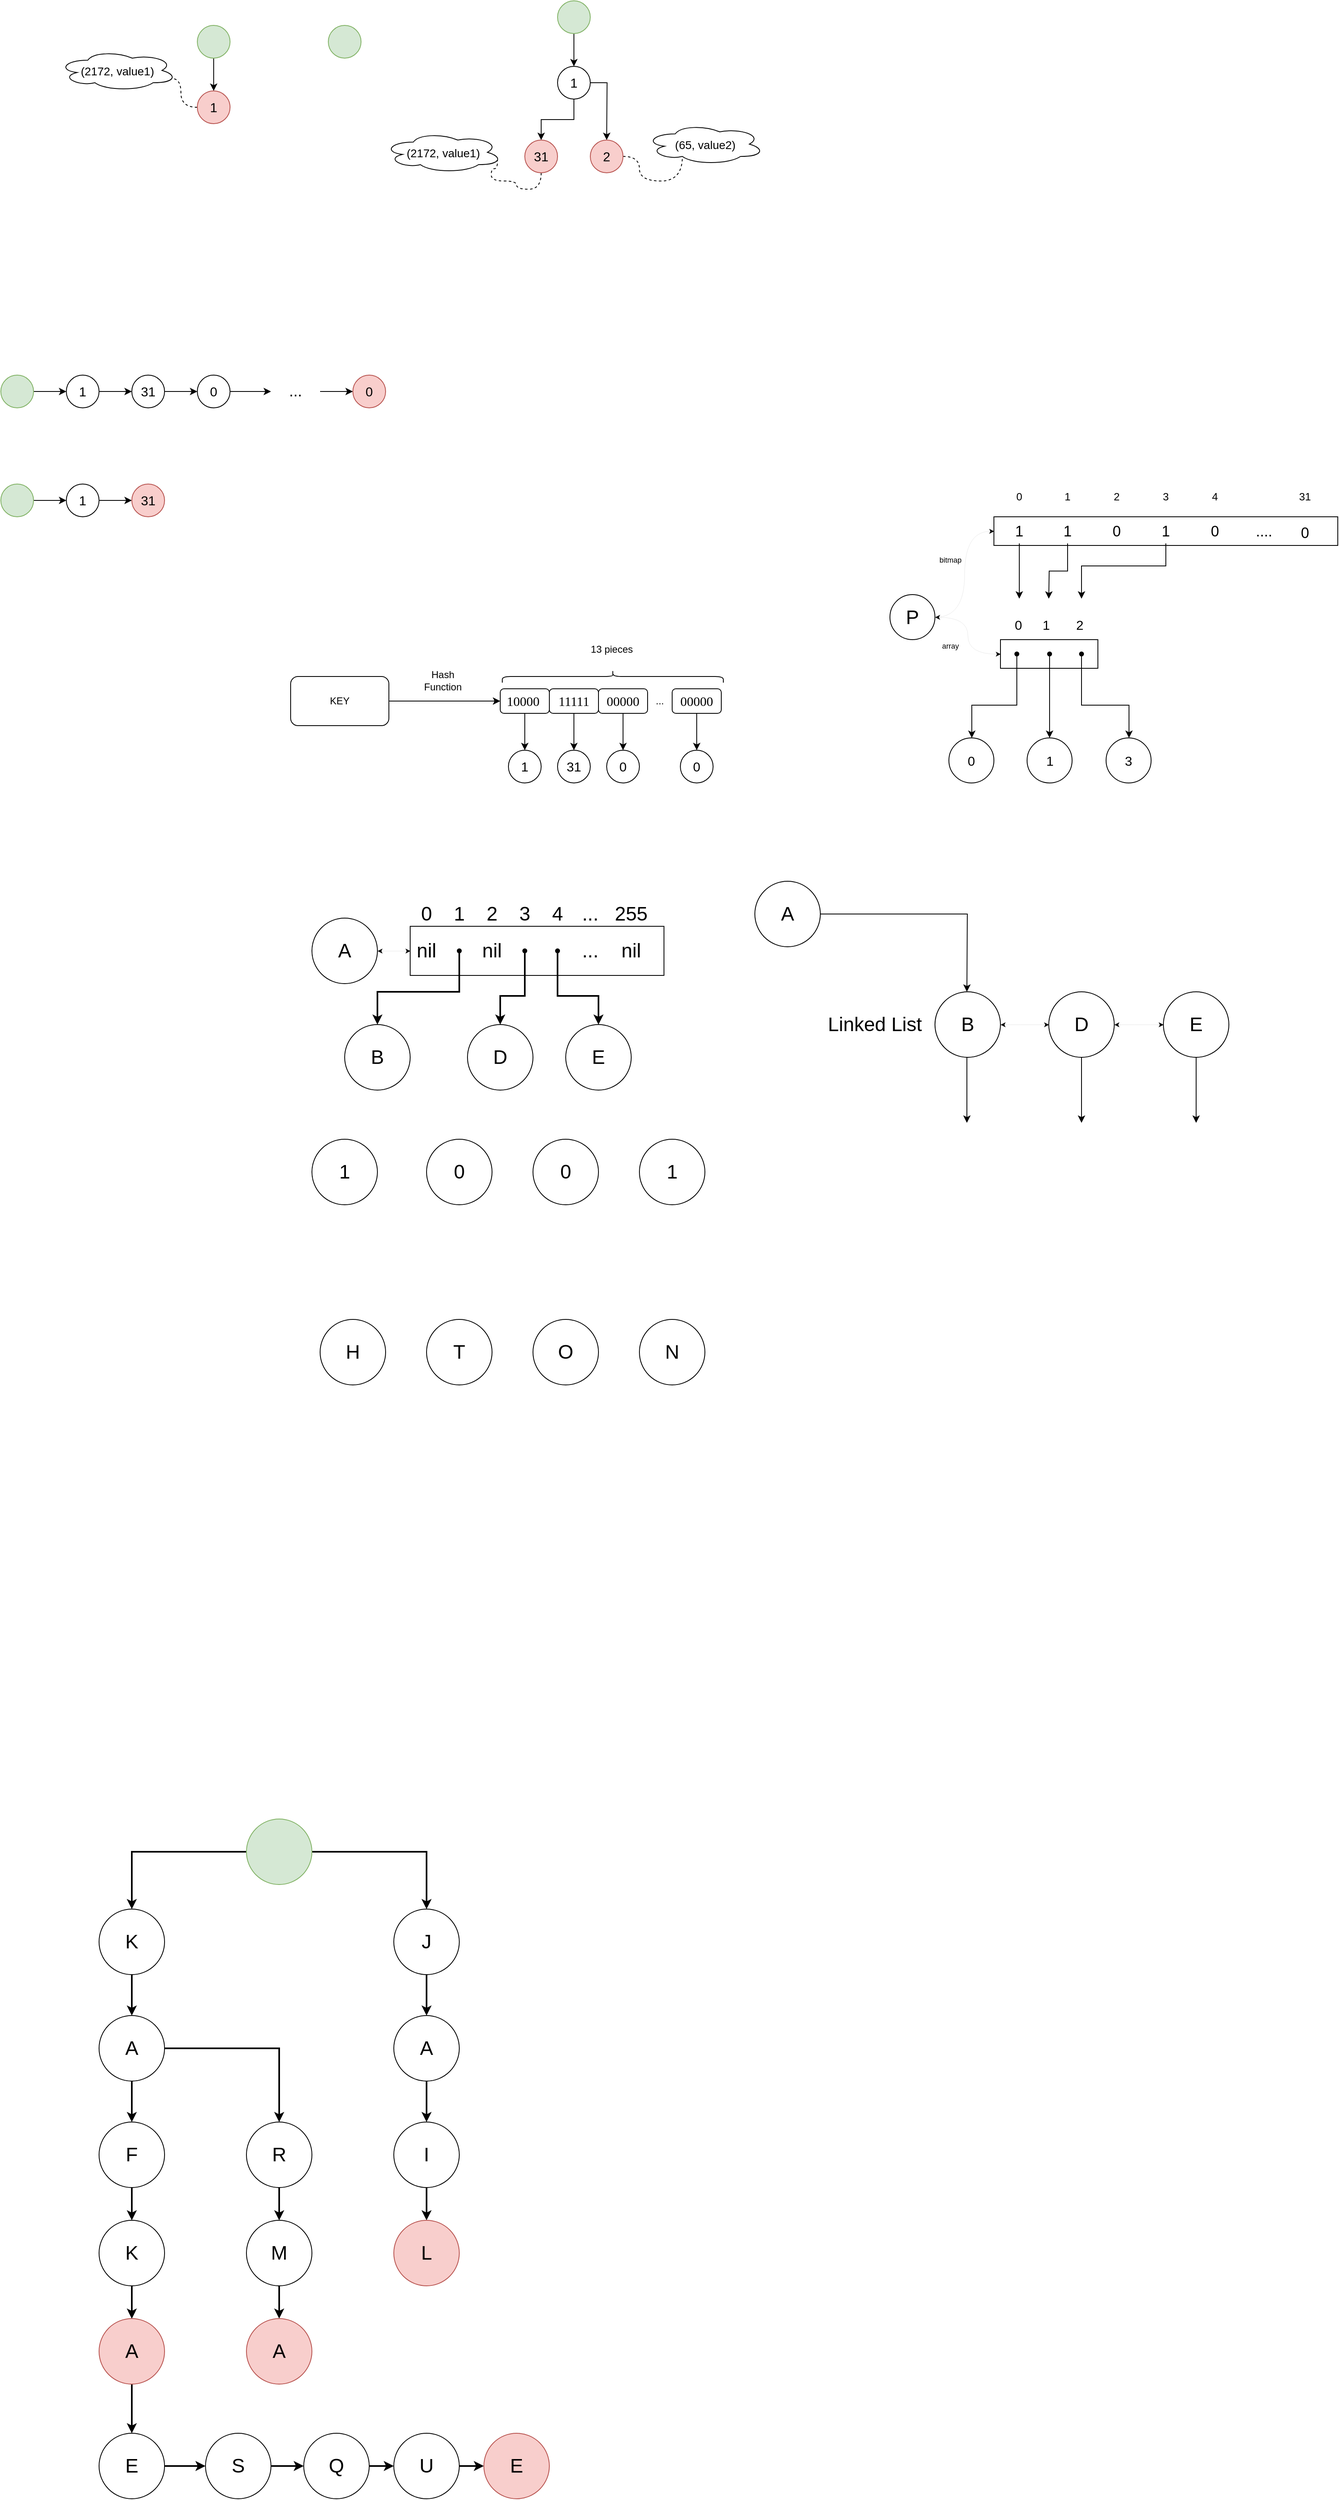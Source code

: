 <mxfile version="18.0.6" type="device"><diagram id="cJZCSRd5VHqehkP9_wUR" name="Page-1"><mxGraphModel dx="674" dy="2772" grid="1" gridSize="10" guides="1" tooltips="1" connect="1" arrows="1" fold="1" page="1" pageScale="1" pageWidth="827" pageHeight="1169" math="0" shadow="0"><root><mxCell id="0"/><mxCell id="1" parent="0"/><mxCell id="RGTlLmtX6pEWAkQa7rC6-7" style="edgeStyle=orthogonalEdgeStyle;rounded=0;orthogonalLoop=1;jettySize=auto;html=1;entryX=0.5;entryY=0;entryDx=0;entryDy=0;fontSize=24;strokeWidth=2;" parent="1" source="RGTlLmtX6pEWAkQa7rC6-1" target="RGTlLmtX6pEWAkQa7rC6-2" edge="1"><mxGeometry relative="1" as="geometry"/></mxCell><mxCell id="RGTlLmtX6pEWAkQa7rC6-1" value="&lt;font style=&quot;font-size: 24px&quot;&gt;K&lt;/font&gt;" style="ellipse;whiteSpace=wrap;html=1;aspect=fixed;" parent="1" vertex="1"><mxGeometry x="220" y="80" width="80" height="80" as="geometry"/></mxCell><mxCell id="RGTlLmtX6pEWAkQa7rC6-8" style="edgeStyle=orthogonalEdgeStyle;rounded=0;orthogonalLoop=1;jettySize=auto;html=1;entryX=0.5;entryY=0;entryDx=0;entryDy=0;fontSize=24;strokeWidth=2;" parent="1" source="RGTlLmtX6pEWAkQa7rC6-2" target="RGTlLmtX6pEWAkQa7rC6-3" edge="1"><mxGeometry relative="1" as="geometry"/></mxCell><mxCell id="RGTlLmtX6pEWAkQa7rC6-19" style="edgeStyle=orthogonalEdgeStyle;rounded=0;orthogonalLoop=1;jettySize=auto;html=1;entryX=0.5;entryY=0;entryDx=0;entryDy=0;fontSize=24;strokeWidth=2;" parent="1" source="RGTlLmtX6pEWAkQa7rC6-2" target="RGTlLmtX6pEWAkQa7rC6-13" edge="1"><mxGeometry relative="1" as="geometry"/></mxCell><mxCell id="RGTlLmtX6pEWAkQa7rC6-2" value="&lt;span style=&quot;font-size: 24px&quot;&gt;A&lt;/span&gt;" style="ellipse;whiteSpace=wrap;html=1;aspect=fixed;" parent="1" vertex="1"><mxGeometry x="220" y="210" width="80" height="80" as="geometry"/></mxCell><mxCell id="RGTlLmtX6pEWAkQa7rC6-9" style="edgeStyle=orthogonalEdgeStyle;rounded=0;orthogonalLoop=1;jettySize=auto;html=1;fontSize=24;strokeWidth=2;" parent="1" source="RGTlLmtX6pEWAkQa7rC6-3" target="RGTlLmtX6pEWAkQa7rC6-4" edge="1"><mxGeometry relative="1" as="geometry"/></mxCell><mxCell id="RGTlLmtX6pEWAkQa7rC6-3" value="&lt;font style=&quot;font-size: 24px&quot;&gt;F&lt;/font&gt;" style="ellipse;whiteSpace=wrap;html=1;aspect=fixed;" parent="1" vertex="1"><mxGeometry x="220" y="340" width="80" height="80" as="geometry"/></mxCell><mxCell id="RGTlLmtX6pEWAkQa7rC6-10" style="edgeStyle=orthogonalEdgeStyle;rounded=0;orthogonalLoop=1;jettySize=auto;html=1;fontSize=24;" parent="1" source="RGTlLmtX6pEWAkQa7rC6-4" target="RGTlLmtX6pEWAkQa7rC6-5" edge="1"><mxGeometry relative="1" as="geometry"/></mxCell><mxCell id="RGTlLmtX6pEWAkQa7rC6-11" value="" style="edgeStyle=orthogonalEdgeStyle;rounded=0;orthogonalLoop=1;jettySize=auto;html=1;fontSize=24;strokeWidth=2;" parent="1" source="RGTlLmtX6pEWAkQa7rC6-4" target="RGTlLmtX6pEWAkQa7rC6-5" edge="1"><mxGeometry relative="1" as="geometry"/></mxCell><mxCell id="RGTlLmtX6pEWAkQa7rC6-4" value="&lt;font style=&quot;font-size: 24px&quot;&gt;K&lt;/font&gt;" style="ellipse;whiteSpace=wrap;html=1;aspect=fixed;" parent="1" vertex="1"><mxGeometry x="220" y="460" width="80" height="80" as="geometry"/></mxCell><mxCell id="RGTlLmtX6pEWAkQa7rC6-31" style="edgeStyle=orthogonalEdgeStyle;rounded=0;orthogonalLoop=1;jettySize=auto;html=1;entryX=0.5;entryY=0;entryDx=0;entryDy=0;fontSize=24;strokeWidth=2;" parent="1" source="RGTlLmtX6pEWAkQa7rC6-5" target="RGTlLmtX6pEWAkQa7rC6-30" edge="1"><mxGeometry relative="1" as="geometry"/></mxCell><mxCell id="RGTlLmtX6pEWAkQa7rC6-5" value="&lt;font style=&quot;font-size: 24px&quot;&gt;A&lt;/font&gt;" style="ellipse;whiteSpace=wrap;html=1;aspect=fixed;fillColor=#f8cecc;strokeColor=#b85450;" parent="1" vertex="1"><mxGeometry x="220" y="580" width="80" height="80" as="geometry"/></mxCell><mxCell id="RGTlLmtX6pEWAkQa7rC6-18" style="edgeStyle=orthogonalEdgeStyle;rounded=0;orthogonalLoop=1;jettySize=auto;html=1;entryX=0.5;entryY=0;entryDx=0;entryDy=0;fontSize=24;strokeWidth=2;" parent="1" source="RGTlLmtX6pEWAkQa7rC6-13" target="RGTlLmtX6pEWAkQa7rC6-14" edge="1"><mxGeometry relative="1" as="geometry"/></mxCell><mxCell id="RGTlLmtX6pEWAkQa7rC6-13" value="&lt;font style=&quot;font-size: 24px&quot;&gt;R&lt;/font&gt;" style="ellipse;whiteSpace=wrap;html=1;aspect=fixed;" parent="1" vertex="1"><mxGeometry x="400" y="340" width="80" height="80" as="geometry"/></mxCell><mxCell id="RGTlLmtX6pEWAkQa7rC6-17" style="edgeStyle=orthogonalEdgeStyle;rounded=0;orthogonalLoop=1;jettySize=auto;html=1;entryX=0.5;entryY=0;entryDx=0;entryDy=0;fontSize=24;strokeWidth=2;" parent="1" source="RGTlLmtX6pEWAkQa7rC6-14" target="RGTlLmtX6pEWAkQa7rC6-15" edge="1"><mxGeometry relative="1" as="geometry"/></mxCell><mxCell id="RGTlLmtX6pEWAkQa7rC6-14" value="&lt;font style=&quot;font-size: 24px&quot;&gt;M&lt;/font&gt;" style="ellipse;whiteSpace=wrap;html=1;aspect=fixed;" parent="1" vertex="1"><mxGeometry x="400" y="460" width="80" height="80" as="geometry"/></mxCell><mxCell id="RGTlLmtX6pEWAkQa7rC6-15" value="&lt;font style=&quot;font-size: 24px&quot;&gt;A&lt;/font&gt;" style="ellipse;whiteSpace=wrap;html=1;aspect=fixed;fillColor=#f8cecc;strokeColor=#b85450;" parent="1" vertex="1"><mxGeometry x="400" y="580" width="80" height="80" as="geometry"/></mxCell><mxCell id="RGTlLmtX6pEWAkQa7rC6-21" style="edgeStyle=orthogonalEdgeStyle;rounded=0;orthogonalLoop=1;jettySize=auto;html=1;fontSize=24;strokeWidth=2;" parent="1" source="RGTlLmtX6pEWAkQa7rC6-20" target="RGTlLmtX6pEWAkQa7rC6-1" edge="1"><mxGeometry relative="1" as="geometry"/></mxCell><mxCell id="RGTlLmtX6pEWAkQa7rC6-23" style="edgeStyle=orthogonalEdgeStyle;rounded=0;orthogonalLoop=1;jettySize=auto;html=1;entryX=0.5;entryY=0;entryDx=0;entryDy=0;fontSize=24;strokeWidth=2;" parent="1" source="RGTlLmtX6pEWAkQa7rC6-20" target="RGTlLmtX6pEWAkQa7rC6-22" edge="1"><mxGeometry relative="1" as="geometry"/></mxCell><mxCell id="RGTlLmtX6pEWAkQa7rC6-20" value="" style="ellipse;whiteSpace=wrap;html=1;aspect=fixed;fillColor=#d5e8d4;strokeColor=#82b366;" parent="1" vertex="1"><mxGeometry x="400" y="-30" width="80" height="80" as="geometry"/></mxCell><mxCell id="RGTlLmtX6pEWAkQa7rC6-27" style="edgeStyle=orthogonalEdgeStyle;rounded=0;orthogonalLoop=1;jettySize=auto;html=1;entryX=0.5;entryY=0;entryDx=0;entryDy=0;fontSize=24;strokeWidth=2;" parent="1" source="RGTlLmtX6pEWAkQa7rC6-22" target="RGTlLmtX6pEWAkQa7rC6-24" edge="1"><mxGeometry relative="1" as="geometry"/></mxCell><mxCell id="RGTlLmtX6pEWAkQa7rC6-22" value="&lt;font style=&quot;font-size: 24px&quot;&gt;J&lt;/font&gt;" style="ellipse;whiteSpace=wrap;html=1;aspect=fixed;" parent="1" vertex="1"><mxGeometry x="580" y="80" width="80" height="80" as="geometry"/></mxCell><mxCell id="RGTlLmtX6pEWAkQa7rC6-28" style="edgeStyle=orthogonalEdgeStyle;rounded=0;orthogonalLoop=1;jettySize=auto;html=1;fontSize=24;strokeWidth=2;" parent="1" source="RGTlLmtX6pEWAkQa7rC6-24" target="RGTlLmtX6pEWAkQa7rC6-25" edge="1"><mxGeometry relative="1" as="geometry"/></mxCell><mxCell id="RGTlLmtX6pEWAkQa7rC6-24" value="&lt;font style=&quot;font-size: 24px&quot;&gt;A&lt;/font&gt;" style="ellipse;whiteSpace=wrap;html=1;aspect=fixed;" parent="1" vertex="1"><mxGeometry x="580" y="210" width="80" height="80" as="geometry"/></mxCell><mxCell id="RGTlLmtX6pEWAkQa7rC6-29" style="edgeStyle=orthogonalEdgeStyle;rounded=0;orthogonalLoop=1;jettySize=auto;html=1;entryX=0.5;entryY=0;entryDx=0;entryDy=0;fontSize=24;strokeWidth=2;" parent="1" source="RGTlLmtX6pEWAkQa7rC6-25" target="RGTlLmtX6pEWAkQa7rC6-26" edge="1"><mxGeometry relative="1" as="geometry"/></mxCell><mxCell id="RGTlLmtX6pEWAkQa7rC6-25" value="&lt;font style=&quot;font-size: 24px&quot;&gt;I&lt;/font&gt;" style="ellipse;whiteSpace=wrap;html=1;aspect=fixed;" parent="1" vertex="1"><mxGeometry x="580" y="340" width="80" height="80" as="geometry"/></mxCell><mxCell id="RGTlLmtX6pEWAkQa7rC6-26" value="&lt;font style=&quot;font-size: 24px&quot;&gt;L&lt;/font&gt;" style="ellipse;whiteSpace=wrap;html=1;aspect=fixed;fillColor=#f8cecc;strokeColor=#b85450;" parent="1" vertex="1"><mxGeometry x="580" y="460" width="80" height="80" as="geometry"/></mxCell><mxCell id="RGTlLmtX6pEWAkQa7rC6-36" style="edgeStyle=orthogonalEdgeStyle;rounded=0;orthogonalLoop=1;jettySize=auto;html=1;entryX=0;entryY=0.5;entryDx=0;entryDy=0;fontSize=24;strokeWidth=2;" parent="1" source="RGTlLmtX6pEWAkQa7rC6-30" target="RGTlLmtX6pEWAkQa7rC6-32" edge="1"><mxGeometry relative="1" as="geometry"/></mxCell><mxCell id="RGTlLmtX6pEWAkQa7rC6-30" value="&lt;span style=&quot;font-size: 24px&quot;&gt;E&lt;/span&gt;" style="ellipse;whiteSpace=wrap;html=1;aspect=fixed;" parent="1" vertex="1"><mxGeometry x="220" y="720" width="80" height="80" as="geometry"/></mxCell><mxCell id="RGTlLmtX6pEWAkQa7rC6-37" style="edgeStyle=orthogonalEdgeStyle;rounded=0;orthogonalLoop=1;jettySize=auto;html=1;entryX=0;entryY=0.5;entryDx=0;entryDy=0;fontSize=24;strokeWidth=2;" parent="1" source="RGTlLmtX6pEWAkQa7rC6-32" target="RGTlLmtX6pEWAkQa7rC6-33" edge="1"><mxGeometry relative="1" as="geometry"/></mxCell><mxCell id="RGTlLmtX6pEWAkQa7rC6-32" value="&lt;font style=&quot;font-size: 24px&quot;&gt;S&lt;/font&gt;" style="ellipse;whiteSpace=wrap;html=1;aspect=fixed;" parent="1" vertex="1"><mxGeometry x="350" y="720" width="80" height="80" as="geometry"/></mxCell><mxCell id="RGTlLmtX6pEWAkQa7rC6-38" style="edgeStyle=orthogonalEdgeStyle;rounded=0;orthogonalLoop=1;jettySize=auto;html=1;entryX=0;entryY=0.5;entryDx=0;entryDy=0;fontSize=24;strokeWidth=2;" parent="1" source="RGTlLmtX6pEWAkQa7rC6-33" target="RGTlLmtX6pEWAkQa7rC6-34" edge="1"><mxGeometry relative="1" as="geometry"/></mxCell><mxCell id="RGTlLmtX6pEWAkQa7rC6-33" value="&lt;span style=&quot;font-size: 24px&quot;&gt;Q&lt;/span&gt;" style="ellipse;whiteSpace=wrap;html=1;aspect=fixed;" parent="1" vertex="1"><mxGeometry x="470" y="720" width="80" height="80" as="geometry"/></mxCell><mxCell id="RGTlLmtX6pEWAkQa7rC6-39" style="edgeStyle=orthogonalEdgeStyle;rounded=0;orthogonalLoop=1;jettySize=auto;html=1;fontSize=24;strokeWidth=2;" parent="1" source="RGTlLmtX6pEWAkQa7rC6-34" target="RGTlLmtX6pEWAkQa7rC6-35" edge="1"><mxGeometry relative="1" as="geometry"/></mxCell><mxCell id="RGTlLmtX6pEWAkQa7rC6-34" value="&lt;span style=&quot;font-size: 24px&quot;&gt;U&lt;/span&gt;" style="ellipse;whiteSpace=wrap;html=1;aspect=fixed;" parent="1" vertex="1"><mxGeometry x="580" y="720" width="80" height="80" as="geometry"/></mxCell><mxCell id="RGTlLmtX6pEWAkQa7rC6-35" value="&lt;span style=&quot;font-size: 24px&quot;&gt;E&lt;/span&gt;" style="ellipse;whiteSpace=wrap;html=1;aspect=fixed;fillColor=#f8cecc;strokeColor=#b85450;" parent="1" vertex="1"><mxGeometry x="690" y="720" width="80" height="80" as="geometry"/></mxCell><mxCell id="RGTlLmtX6pEWAkQa7rC6-42" value="&lt;span style=&quot;font-size: 24px&quot;&gt;H&lt;/span&gt;" style="ellipse;whiteSpace=wrap;html=1;aspect=fixed;" parent="1" vertex="1"><mxGeometry x="490" y="-640" width="80" height="80" as="geometry"/></mxCell><mxCell id="RGTlLmtX6pEWAkQa7rC6-44" value="&lt;span style=&quot;font-size: 24px&quot;&gt;T&lt;/span&gt;" style="ellipse;whiteSpace=wrap;html=1;aspect=fixed;" parent="1" vertex="1"><mxGeometry x="620" y="-640" width="80" height="80" as="geometry"/></mxCell><mxCell id="RGTlLmtX6pEWAkQa7rC6-45" value="&lt;span style=&quot;font-size: 24px&quot;&gt;O&lt;/span&gt;" style="ellipse;whiteSpace=wrap;html=1;aspect=fixed;" parent="1" vertex="1"><mxGeometry x="750" y="-640" width="80" height="80" as="geometry"/></mxCell><mxCell id="RGTlLmtX6pEWAkQa7rC6-46" value="&lt;span style=&quot;font-size: 24px&quot;&gt;N&lt;/span&gt;" style="ellipse;whiteSpace=wrap;html=1;aspect=fixed;" parent="1" vertex="1"><mxGeometry x="880" y="-640" width="80" height="80" as="geometry"/></mxCell><mxCell id="RGTlLmtX6pEWAkQa7rC6-47" value="&lt;span style=&quot;font-size: 24px&quot;&gt;1&lt;/span&gt;" style="ellipse;whiteSpace=wrap;html=1;aspect=fixed;" parent="1" vertex="1"><mxGeometry x="480" y="-860" width="80" height="80" as="geometry"/></mxCell><mxCell id="RGTlLmtX6pEWAkQa7rC6-48" value="&lt;span style=&quot;font-size: 24px&quot;&gt;0&lt;/span&gt;" style="ellipse;whiteSpace=wrap;html=1;aspect=fixed;" parent="1" vertex="1"><mxGeometry x="620" y="-860" width="80" height="80" as="geometry"/></mxCell><mxCell id="RGTlLmtX6pEWAkQa7rC6-49" value="&lt;span style=&quot;font-size: 24px&quot;&gt;0&lt;/span&gt;" style="ellipse;whiteSpace=wrap;html=1;aspect=fixed;" parent="1" vertex="1"><mxGeometry x="750" y="-860" width="80" height="80" as="geometry"/></mxCell><mxCell id="RGTlLmtX6pEWAkQa7rC6-50" value="&lt;span style=&quot;font-size: 24px&quot;&gt;1&lt;/span&gt;" style="ellipse;whiteSpace=wrap;html=1;aspect=fixed;" parent="1" vertex="1"><mxGeometry x="880" y="-860" width="80" height="80" as="geometry"/></mxCell><mxCell id="RGTlLmtX6pEWAkQa7rC6-81" style="edgeStyle=orthogonalEdgeStyle;rounded=0;orthogonalLoop=1;jettySize=auto;html=1;entryX=0;entryY=0.5;entryDx=0;entryDy=0;fontSize=24;strokeWidth=0;curved=1;startArrow=classic;startFill=1;exitX=1;exitY=0.5;exitDx=0;exitDy=0;" parent="1" source="RGTlLmtX6pEWAkQa7rC6-51" target="RGTlLmtX6pEWAkQa7rC6-52" edge="1"><mxGeometry relative="1" as="geometry"/></mxCell><mxCell id="RGTlLmtX6pEWAkQa7rC6-51" value="&lt;span style=&quot;font-size: 24px&quot;&gt;A&lt;/span&gt;" style="ellipse;whiteSpace=wrap;html=1;aspect=fixed;" parent="1" vertex="1"><mxGeometry x="480" y="-1130" width="80" height="80" as="geometry"/></mxCell><mxCell id="RGTlLmtX6pEWAkQa7rC6-52" value="" style="rounded=0;whiteSpace=wrap;html=1;fontSize=24;" parent="1" vertex="1"><mxGeometry x="600" y="-1120" width="310" height="60" as="geometry"/></mxCell><mxCell id="RGTlLmtX6pEWAkQa7rC6-53" value="nil" style="text;html=1;strokeColor=none;fillColor=none;align=center;verticalAlign=middle;whiteSpace=wrap;rounded=0;fontSize=24;" parent="1" vertex="1"><mxGeometry x="590" y="-1105" width="60" height="30" as="geometry"/></mxCell><mxCell id="RGTlLmtX6pEWAkQa7rC6-54" value="0" style="text;html=1;strokeColor=none;fillColor=none;align=center;verticalAlign=middle;whiteSpace=wrap;rounded=0;fontSize=24;" parent="1" vertex="1"><mxGeometry x="590" y="-1150" width="60" height="30" as="geometry"/></mxCell><mxCell id="RGTlLmtX6pEWAkQa7rC6-69" style="edgeStyle=orthogonalEdgeStyle;rounded=0;orthogonalLoop=1;jettySize=auto;html=1;entryX=0.5;entryY=0;entryDx=0;entryDy=0;fontSize=24;strokeWidth=2;" parent="1" source="RGTlLmtX6pEWAkQa7rC6-57" target="RGTlLmtX6pEWAkQa7rC6-66" edge="1"><mxGeometry relative="1" as="geometry"><Array as="points"><mxPoint x="660" y="-1040"/><mxPoint x="560" y="-1040"/></Array></mxGeometry></mxCell><mxCell id="RGTlLmtX6pEWAkQa7rC6-57" value="" style="shape=waypoint;sketch=0;fillStyle=solid;size=6;pointerEvents=1;points=[];fillColor=none;resizable=0;rotatable=0;perimeter=centerPerimeter;snapToPoint=1;fontSize=24;" parent="1" vertex="1"><mxGeometry x="640" y="-1110" width="40" height="40" as="geometry"/></mxCell><mxCell id="RGTlLmtX6pEWAkQa7rC6-72" style="edgeStyle=orthogonalEdgeStyle;rounded=0;orthogonalLoop=1;jettySize=auto;html=1;entryX=0.5;entryY=0;entryDx=0;entryDy=0;fontSize=24;strokeWidth=2;" parent="1" source="RGTlLmtX6pEWAkQa7rC6-58" target="RGTlLmtX6pEWAkQa7rC6-71" edge="1"><mxGeometry relative="1" as="geometry"/></mxCell><mxCell id="RGTlLmtX6pEWAkQa7rC6-58" value="" style="shape=waypoint;sketch=0;fillStyle=solid;size=6;pointerEvents=1;points=[];fillColor=none;resizable=0;rotatable=0;perimeter=centerPerimeter;snapToPoint=1;fontSize=24;" parent="1" vertex="1"><mxGeometry x="760" y="-1110" width="40" height="40" as="geometry"/></mxCell><mxCell id="RGTlLmtX6pEWAkQa7rC6-59" value="nil" style="text;html=1;strokeColor=none;fillColor=none;align=center;verticalAlign=middle;whiteSpace=wrap;rounded=0;fontSize=24;" parent="1" vertex="1"><mxGeometry x="670" y="-1105" width="60" height="30" as="geometry"/></mxCell><mxCell id="RGTlLmtX6pEWAkQa7rC6-70" style="edgeStyle=orthogonalEdgeStyle;rounded=0;orthogonalLoop=1;jettySize=auto;html=1;entryX=0.5;entryY=0;entryDx=0;entryDy=0;fontSize=24;strokeWidth=2;" parent="1" source="RGTlLmtX6pEWAkQa7rC6-60" target="RGTlLmtX6pEWAkQa7rC6-68" edge="1"><mxGeometry relative="1" as="geometry"/></mxCell><mxCell id="RGTlLmtX6pEWAkQa7rC6-60" value="" style="shape=waypoint;sketch=0;fillStyle=solid;size=6;pointerEvents=1;points=[];fillColor=none;resizable=0;rotatable=0;perimeter=centerPerimeter;snapToPoint=1;fontSize=24;" parent="1" vertex="1"><mxGeometry x="720" y="-1110" width="40" height="40" as="geometry"/></mxCell><mxCell id="RGTlLmtX6pEWAkQa7rC6-61" value="1" style="text;html=1;strokeColor=none;fillColor=none;align=center;verticalAlign=middle;whiteSpace=wrap;rounded=0;fontSize=24;" parent="1" vertex="1"><mxGeometry x="630" y="-1150" width="60" height="30" as="geometry"/></mxCell><mxCell id="RGTlLmtX6pEWAkQa7rC6-62" value="2" style="text;html=1;strokeColor=none;fillColor=none;align=center;verticalAlign=middle;whiteSpace=wrap;rounded=0;fontSize=24;" parent="1" vertex="1"><mxGeometry x="670" y="-1150" width="60" height="30" as="geometry"/></mxCell><mxCell id="RGTlLmtX6pEWAkQa7rC6-63" value="3" style="text;html=1;strokeColor=none;fillColor=none;align=center;verticalAlign=middle;whiteSpace=wrap;rounded=0;fontSize=24;" parent="1" vertex="1"><mxGeometry x="710" y="-1150" width="60" height="30" as="geometry"/></mxCell><mxCell id="RGTlLmtX6pEWAkQa7rC6-65" value="4" style="text;html=1;strokeColor=none;fillColor=none;align=center;verticalAlign=middle;whiteSpace=wrap;rounded=0;fontSize=24;" parent="1" vertex="1"><mxGeometry x="750" y="-1150" width="60" height="30" as="geometry"/></mxCell><mxCell id="RGTlLmtX6pEWAkQa7rC6-66" value="&lt;span style=&quot;font-size: 24px&quot;&gt;B&lt;/span&gt;" style="ellipse;whiteSpace=wrap;html=1;aspect=fixed;" parent="1" vertex="1"><mxGeometry x="520" y="-1000" width="80" height="80" as="geometry"/></mxCell><mxCell id="RGTlLmtX6pEWAkQa7rC6-68" value="&lt;span style=&quot;font-size: 24px&quot;&gt;D&lt;/span&gt;" style="ellipse;whiteSpace=wrap;html=1;aspect=fixed;" parent="1" vertex="1"><mxGeometry x="670" y="-1000" width="80" height="80" as="geometry"/></mxCell><mxCell id="RGTlLmtX6pEWAkQa7rC6-71" value="&lt;span style=&quot;font-size: 24px&quot;&gt;E&lt;/span&gt;" style="ellipse;whiteSpace=wrap;html=1;aspect=fixed;" parent="1" vertex="1"><mxGeometry x="790" y="-1000" width="80" height="80" as="geometry"/></mxCell><mxCell id="RGTlLmtX6pEWAkQa7rC6-73" value="..." style="text;html=1;strokeColor=none;fillColor=none;align=center;verticalAlign=middle;whiteSpace=wrap;rounded=0;fontSize=24;" parent="1" vertex="1"><mxGeometry x="790" y="-1150" width="60" height="30" as="geometry"/></mxCell><mxCell id="RGTlLmtX6pEWAkQa7rC6-74" value="255" style="text;html=1;strokeColor=none;fillColor=none;align=center;verticalAlign=middle;whiteSpace=wrap;rounded=0;fontSize=24;" parent="1" vertex="1"><mxGeometry x="840" y="-1150" width="60" height="30" as="geometry"/></mxCell><mxCell id="RGTlLmtX6pEWAkQa7rC6-78" value="nil" style="text;html=1;strokeColor=none;fillColor=none;align=center;verticalAlign=middle;whiteSpace=wrap;rounded=0;fontSize=24;" parent="1" vertex="1"><mxGeometry x="840" y="-1105" width="60" height="30" as="geometry"/></mxCell><mxCell id="RGTlLmtX6pEWAkQa7rC6-79" value="..." style="text;html=1;strokeColor=none;fillColor=none;align=center;verticalAlign=middle;whiteSpace=wrap;rounded=0;fontSize=24;" parent="1" vertex="1"><mxGeometry x="790" y="-1105" width="60" height="30" as="geometry"/></mxCell><mxCell id="RGTlLmtX6pEWAkQa7rC6-84" style="rounded=0;orthogonalLoop=1;jettySize=auto;html=1;fontSize=24;startArrow=none;startFill=0;strokeWidth=1;edgeStyle=orthogonalEdgeStyle;" parent="1" source="RGTlLmtX6pEWAkQa7rC6-83" edge="1"><mxGeometry relative="1" as="geometry"><mxPoint x="1280" y="-1040" as="targetPoint"/></mxGeometry></mxCell><mxCell id="RGTlLmtX6pEWAkQa7rC6-83" value="&lt;span style=&quot;font-size: 24px&quot;&gt;A&lt;/span&gt;" style="ellipse;whiteSpace=wrap;html=1;aspect=fixed;" parent="1" vertex="1"><mxGeometry x="1021" y="-1175" width="80" height="80" as="geometry"/></mxCell><mxCell id="RGTlLmtX6pEWAkQa7rC6-87" style="edgeStyle=orthogonalEdgeStyle;curved=1;rounded=0;orthogonalLoop=1;jettySize=auto;html=1;entryX=0;entryY=0.5;entryDx=0;entryDy=0;fontSize=24;startArrow=classic;startFill=1;strokeWidth=0;" parent="1" source="RGTlLmtX6pEWAkQa7rC6-85" target="RGTlLmtX6pEWAkQa7rC6-86" edge="1"><mxGeometry relative="1" as="geometry"/></mxCell><mxCell id="RGTlLmtX6pEWAkQa7rC6-90" style="edgeStyle=orthogonalEdgeStyle;rounded=0;orthogonalLoop=1;jettySize=auto;html=1;fontSize=24;startArrow=none;startFill=0;strokeWidth=1;" parent="1" source="RGTlLmtX6pEWAkQa7rC6-85" edge="1"><mxGeometry relative="1" as="geometry"><mxPoint x="1280" y="-880" as="targetPoint"/><Array as="points"><mxPoint x="1280" y="-940"/><mxPoint x="1280" y="-940"/></Array></mxGeometry></mxCell><mxCell id="RGTlLmtX6pEWAkQa7rC6-85" value="&lt;span style=&quot;font-size: 24px&quot;&gt;B&lt;/span&gt;" style="ellipse;whiteSpace=wrap;html=1;aspect=fixed;" parent="1" vertex="1"><mxGeometry x="1241" y="-1040" width="80" height="80" as="geometry"/></mxCell><mxCell id="RGTlLmtX6pEWAkQa7rC6-89" style="edgeStyle=orthogonalEdgeStyle;curved=1;rounded=0;orthogonalLoop=1;jettySize=auto;html=1;entryX=0;entryY=0.5;entryDx=0;entryDy=0;fontSize=24;startArrow=classic;startFill=1;strokeWidth=0;" parent="1" source="RGTlLmtX6pEWAkQa7rC6-86" target="RGTlLmtX6pEWAkQa7rC6-88" edge="1"><mxGeometry relative="1" as="geometry"/></mxCell><mxCell id="RGTlLmtX6pEWAkQa7rC6-91" style="edgeStyle=orthogonalEdgeStyle;rounded=0;orthogonalLoop=1;jettySize=auto;html=1;fontSize=24;startArrow=none;startFill=0;strokeWidth=1;" parent="1" source="RGTlLmtX6pEWAkQa7rC6-86" edge="1"><mxGeometry relative="1" as="geometry"><mxPoint x="1420" y="-880" as="targetPoint"/></mxGeometry></mxCell><mxCell id="RGTlLmtX6pEWAkQa7rC6-86" value="&lt;span style=&quot;font-size: 24px&quot;&gt;D&lt;/span&gt;" style="ellipse;whiteSpace=wrap;html=1;aspect=fixed;" parent="1" vertex="1"><mxGeometry x="1380" y="-1040" width="80" height="80" as="geometry"/></mxCell><mxCell id="RGTlLmtX6pEWAkQa7rC6-92" style="edgeStyle=orthogonalEdgeStyle;rounded=0;orthogonalLoop=1;jettySize=auto;html=1;fontSize=24;startArrow=none;startFill=0;strokeWidth=1;" parent="1" source="RGTlLmtX6pEWAkQa7rC6-88" edge="1"><mxGeometry relative="1" as="geometry"><mxPoint x="1560" y="-880" as="targetPoint"/></mxGeometry></mxCell><mxCell id="RGTlLmtX6pEWAkQa7rC6-88" value="&lt;span style=&quot;font-size: 24px&quot;&gt;E&lt;/span&gt;" style="ellipse;whiteSpace=wrap;html=1;aspect=fixed;" parent="1" vertex="1"><mxGeometry x="1520" y="-1040" width="80" height="80" as="geometry"/></mxCell><mxCell id="RGTlLmtX6pEWAkQa7rC6-93" value="Linked List&amp;nbsp;" style="text;html=1;strokeColor=none;fillColor=none;align=center;verticalAlign=middle;whiteSpace=wrap;rounded=0;fontSize=24;" parent="1" vertex="1"><mxGeometry x="1101" y="-1015" width="140" height="30" as="geometry"/></mxCell><mxCell id="bEw-ENr__FwNqaKQicXz-5" style="edgeStyle=orthogonalEdgeStyle;rounded=0;orthogonalLoop=1;jettySize=auto;html=1;" parent="1" source="bEw-ENr__FwNqaKQicXz-3" edge="1"><mxGeometry relative="1" as="geometry"><mxPoint x="710" y="-1395" as="targetPoint"/></mxGeometry></mxCell><mxCell id="bEw-ENr__FwNqaKQicXz-3" value="KEY" style="rounded=1;whiteSpace=wrap;html=1;" parent="1" vertex="1"><mxGeometry x="454" y="-1425" width="120" height="60" as="geometry"/></mxCell><mxCell id="bEw-ENr__FwNqaKQicXz-8" value="Hash Function" style="text;html=1;strokeColor=none;fillColor=none;align=center;verticalAlign=middle;whiteSpace=wrap;rounded=0;" parent="1" vertex="1"><mxGeometry x="610" y="-1435" width="60" height="30" as="geometry"/></mxCell><mxCell id="bEw-ENr__FwNqaKQicXz-9" value="&lt;span style=&quot;font-size: 12pt; line-height: 150%; font-family: &amp;quot;Times New Roman&amp;quot;, serif;&quot;&gt;10000&amp;nbsp;&lt;/span&gt;" style="rounded=1;whiteSpace=wrap;html=1;" parent="1" vertex="1"><mxGeometry x="710" y="-1410" width="60" height="30" as="geometry"/></mxCell><mxCell id="bEw-ENr__FwNqaKQicXz-11" value="" style="endArrow=classic;html=1;rounded=0;exitX=0.5;exitY=1;exitDx=0;exitDy=0;" parent="1" source="bEw-ENr__FwNqaKQicXz-9" edge="1"><mxGeometry width="50" height="50" relative="1" as="geometry"><mxPoint x="750" y="-1318" as="sourcePoint"/><mxPoint x="740" y="-1335" as="targetPoint"/></mxGeometry></mxCell><mxCell id="bEw-ENr__FwNqaKQicXz-23" style="edgeStyle=orthogonalEdgeStyle;rounded=0;orthogonalLoop=1;jettySize=auto;html=1;entryX=0.5;entryY=0;entryDx=0;entryDy=0;fontSize=16;strokeWidth=1;" parent="1" source="bEw-ENr__FwNqaKQicXz-12" target="bEw-ENr__FwNqaKQicXz-21" edge="1"><mxGeometry relative="1" as="geometry"/></mxCell><mxCell id="bEw-ENr__FwNqaKQicXz-12" value="&lt;span style=&quot;font-size: 12pt; line-height: 150%; font-family: &amp;quot;Times New Roman&amp;quot;, serif;&quot;&gt;11111&lt;/span&gt;" style="rounded=1;whiteSpace=wrap;html=1;" parent="1" vertex="1"><mxGeometry x="770" y="-1410" width="60" height="30" as="geometry"/></mxCell><mxCell id="bEw-ENr__FwNqaKQicXz-24" style="edgeStyle=orthogonalEdgeStyle;rounded=0;orthogonalLoop=1;jettySize=auto;html=1;entryX=0.5;entryY=0;entryDx=0;entryDy=0;fontSize=16;strokeWidth=1;" parent="1" source="bEw-ENr__FwNqaKQicXz-13" target="bEw-ENr__FwNqaKQicXz-22" edge="1"><mxGeometry relative="1" as="geometry"/></mxCell><mxCell id="bEw-ENr__FwNqaKQicXz-13" value="&lt;span style=&quot;font-size: 12pt; line-height: 150%; font-family: &amp;quot;Times New Roman&amp;quot;, serif;&quot;&gt;00000&lt;/span&gt;" style="rounded=1;whiteSpace=wrap;html=1;" parent="1" vertex="1"><mxGeometry x="830" y="-1410" width="60" height="30" as="geometry"/></mxCell><mxCell id="bEw-ENr__FwNqaKQicXz-26" style="edgeStyle=orthogonalEdgeStyle;rounded=0;orthogonalLoop=1;jettySize=auto;html=1;entryX=0.5;entryY=0;entryDx=0;entryDy=0;fontSize=16;strokeWidth=1;" parent="1" source="bEw-ENr__FwNqaKQicXz-14" target="bEw-ENr__FwNqaKQicXz-25" edge="1"><mxGeometry relative="1" as="geometry"/></mxCell><mxCell id="bEw-ENr__FwNqaKQicXz-14" value="&lt;span style=&quot;font-size: 12pt; line-height: 150%; font-family: &amp;quot;Times New Roman&amp;quot;, serif;&quot;&gt;00000&lt;/span&gt;" style="rounded=1;whiteSpace=wrap;html=1;" parent="1" vertex="1"><mxGeometry x="920" y="-1410" width="60" height="30" as="geometry"/></mxCell><mxCell id="bEw-ENr__FwNqaKQicXz-17" value="..." style="text;html=1;strokeColor=none;fillColor=none;align=center;verticalAlign=middle;whiteSpace=wrap;rounded=0;" parent="1" vertex="1"><mxGeometry x="875" y="-1410" width="60" height="30" as="geometry"/></mxCell><mxCell id="bEw-ENr__FwNqaKQicXz-19" value="&lt;font style=&quot;font-size: 16px;&quot;&gt;1&lt;/font&gt;" style="ellipse;whiteSpace=wrap;html=1;aspect=fixed;" parent="1" vertex="1"><mxGeometry x="720" y="-1335" width="40" height="40" as="geometry"/></mxCell><mxCell id="bEw-ENr__FwNqaKQicXz-21" value="&lt;font style=&quot;font-size: 16px;&quot;&gt;31&lt;/font&gt;" style="ellipse;whiteSpace=wrap;html=1;aspect=fixed;" parent="1" vertex="1"><mxGeometry x="780" y="-1335" width="40" height="40" as="geometry"/></mxCell><mxCell id="bEw-ENr__FwNqaKQicXz-22" value="&lt;font style=&quot;font-size: 16px;&quot;&gt;0&lt;/font&gt;" style="ellipse;whiteSpace=wrap;html=1;aspect=fixed;" parent="1" vertex="1"><mxGeometry x="840" y="-1335" width="40" height="40" as="geometry"/></mxCell><mxCell id="bEw-ENr__FwNqaKQicXz-25" value="&lt;font style=&quot;font-size: 16px;&quot;&gt;0&lt;/font&gt;" style="ellipse;whiteSpace=wrap;html=1;aspect=fixed;" parent="1" vertex="1"><mxGeometry x="930" y="-1335" width="40" height="40" as="geometry"/></mxCell><mxCell id="bEw-ENr__FwNqaKQicXz-27" value="" style="shape=curlyBracket;whiteSpace=wrap;html=1;rounded=1;fontSize=16;rotation=90;" parent="1" vertex="1"><mxGeometry x="840" y="-1560" width="15" height="270" as="geometry"/></mxCell><mxCell id="bEw-ENr__FwNqaKQicXz-31" value="&lt;font style=&quot;font-size: 12px;&quot;&gt;13 pieces&amp;nbsp;&lt;/font&gt;" style="text;html=1;strokeColor=none;fillColor=none;align=center;verticalAlign=middle;whiteSpace=wrap;rounded=0;fontSize=16;" parent="1" vertex="1"><mxGeometry x="807.5" y="-1475" width="80" height="30" as="geometry"/></mxCell><mxCell id="bEw-ENr__FwNqaKQicXz-37" style="edgeStyle=orthogonalEdgeStyle;rounded=0;orthogonalLoop=1;jettySize=auto;html=1;entryX=0;entryY=0.5;entryDx=0;entryDy=0;fontSize=12;strokeWidth=1;" parent="1" source="bEw-ENr__FwNqaKQicXz-33" target="bEw-ENr__FwNqaKQicXz-34" edge="1"><mxGeometry relative="1" as="geometry"/></mxCell><mxCell id="bEw-ENr__FwNqaKQicXz-33" value="&lt;font style=&quot;font-size: 16px;&quot;&gt;1&lt;/font&gt;" style="ellipse;whiteSpace=wrap;html=1;aspect=fixed;" parent="1" vertex="1"><mxGeometry x="180" y="-1793" width="40" height="40" as="geometry"/></mxCell><mxCell id="bEw-ENr__FwNqaKQicXz-38" style="edgeStyle=orthogonalEdgeStyle;rounded=0;orthogonalLoop=1;jettySize=auto;html=1;entryX=0;entryY=0.5;entryDx=0;entryDy=0;fontSize=12;strokeWidth=1;" parent="1" source="bEw-ENr__FwNqaKQicXz-34" target="bEw-ENr__FwNqaKQicXz-35" edge="1"><mxGeometry relative="1" as="geometry"/></mxCell><mxCell id="bEw-ENr__FwNqaKQicXz-34" value="&lt;font style=&quot;font-size: 16px;&quot;&gt;31&lt;/font&gt;" style="ellipse;whiteSpace=wrap;html=1;aspect=fixed;" parent="1" vertex="1"><mxGeometry x="260" y="-1793" width="40" height="40" as="geometry"/></mxCell><mxCell id="bEw-ENr__FwNqaKQicXz-47" style="edgeStyle=orthogonalEdgeStyle;rounded=0;orthogonalLoop=1;jettySize=auto;html=1;entryX=0;entryY=0.5;entryDx=0;entryDy=0;fontSize=12;strokeWidth=1;" parent="1" source="bEw-ENr__FwNqaKQicXz-35" target="bEw-ENr__FwNqaKQicXz-43" edge="1"><mxGeometry relative="1" as="geometry"/></mxCell><mxCell id="bEw-ENr__FwNqaKQicXz-35" value="&lt;font style=&quot;font-size: 16px;&quot;&gt;0&lt;/font&gt;" style="ellipse;whiteSpace=wrap;html=1;aspect=fixed;" parent="1" vertex="1"><mxGeometry x="340" y="-1793" width="40" height="40" as="geometry"/></mxCell><mxCell id="bEw-ENr__FwNqaKQicXz-36" value="&lt;font style=&quot;font-size: 16px;&quot;&gt;0&lt;/font&gt;" style="ellipse;whiteSpace=wrap;html=1;aspect=fixed;fillColor=#f8cecc;strokeColor=#b85450;" parent="1" vertex="1"><mxGeometry x="530" y="-1793" width="40" height="40" as="geometry"/></mxCell><mxCell id="bEw-ENr__FwNqaKQicXz-41" style="edgeStyle=orthogonalEdgeStyle;rounded=0;orthogonalLoop=1;jettySize=auto;html=1;entryX=0;entryY=0.5;entryDx=0;entryDy=0;fontSize=12;strokeWidth=1;" parent="1" source="bEw-ENr__FwNqaKQicXz-40" target="bEw-ENr__FwNqaKQicXz-33" edge="1"><mxGeometry relative="1" as="geometry"/></mxCell><mxCell id="bEw-ENr__FwNqaKQicXz-40" value="" style="ellipse;whiteSpace=wrap;html=1;aspect=fixed;fillColor=#d5e8d4;strokeColor=#82b366;" parent="1" vertex="1"><mxGeometry x="100" y="-1793" width="40" height="40" as="geometry"/></mxCell><mxCell id="bEw-ENr__FwNqaKQicXz-46" style="edgeStyle=orthogonalEdgeStyle;rounded=0;orthogonalLoop=1;jettySize=auto;html=1;entryX=0;entryY=0.5;entryDx=0;entryDy=0;fontSize=12;strokeWidth=1;" parent="1" source="bEw-ENr__FwNqaKQicXz-43" target="bEw-ENr__FwNqaKQicXz-36" edge="1"><mxGeometry relative="1" as="geometry"/></mxCell><mxCell id="bEw-ENr__FwNqaKQicXz-43" value="&lt;font style=&quot;font-size: 19px;&quot;&gt;...&lt;/font&gt;" style="text;html=1;strokeColor=none;fillColor=none;align=center;verticalAlign=middle;whiteSpace=wrap;rounded=0;fontSize=12;" parent="1" vertex="1"><mxGeometry x="430" y="-1788" width="60" height="30" as="geometry"/></mxCell><mxCell id="bEw-ENr__FwNqaKQicXz-72" style="edgeStyle=orthogonalEdgeStyle;rounded=0;orthogonalLoop=1;jettySize=auto;html=1;entryX=0;entryY=0.5;entryDx=0;entryDy=0;fontSize=12;strokeWidth=1;" parent="1" source="bEw-ENr__FwNqaKQicXz-73" target="bEw-ENr__FwNqaKQicXz-75" edge="1"><mxGeometry relative="1" as="geometry"/></mxCell><mxCell id="bEw-ENr__FwNqaKQicXz-73" value="&lt;font style=&quot;font-size: 16px;&quot;&gt;1&lt;/font&gt;" style="ellipse;whiteSpace=wrap;html=1;aspect=fixed;" parent="1" vertex="1"><mxGeometry x="180" y="-1660" width="40" height="40" as="geometry"/></mxCell><mxCell id="bEw-ENr__FwNqaKQicXz-75" value="&lt;font style=&quot;font-size: 16px;&quot;&gt;31&lt;/font&gt;" style="ellipse;whiteSpace=wrap;html=1;aspect=fixed;fillColor=#f8cecc;strokeColor=#b85450;" parent="1" vertex="1"><mxGeometry x="260" y="-1660" width="40" height="40" as="geometry"/></mxCell><mxCell id="bEw-ENr__FwNqaKQicXz-79" style="edgeStyle=orthogonalEdgeStyle;rounded=0;orthogonalLoop=1;jettySize=auto;html=1;entryX=0;entryY=0.5;entryDx=0;entryDy=0;fontSize=12;strokeWidth=1;" parent="1" source="bEw-ENr__FwNqaKQicXz-80" target="bEw-ENr__FwNqaKQicXz-73" edge="1"><mxGeometry relative="1" as="geometry"/></mxCell><mxCell id="bEw-ENr__FwNqaKQicXz-80" value="" style="ellipse;whiteSpace=wrap;html=1;aspect=fixed;fillColor=#d5e8d4;strokeColor=#82b366;" parent="1" vertex="1"><mxGeometry x="100" y="-1660" width="40" height="40" as="geometry"/></mxCell><mxCell id="bEw-ENr__FwNqaKQicXz-87" style="edgeStyle=orthogonalEdgeStyle;rounded=0;orthogonalLoop=1;jettySize=auto;html=1;entryX=0.5;entryY=0;entryDx=0;entryDy=0;fontSize=19;strokeWidth=1;" parent="1" source="bEw-ENr__FwNqaKQicXz-85" target="bEw-ENr__FwNqaKQicXz-86" edge="1"><mxGeometry relative="1" as="geometry"/></mxCell><mxCell id="bEw-ENr__FwNqaKQicXz-85" value="" style="ellipse;whiteSpace=wrap;html=1;aspect=fixed;fillColor=#d5e8d4;strokeColor=#82b366;" parent="1" vertex="1"><mxGeometry x="340" y="-2220" width="40" height="40" as="geometry"/></mxCell><mxCell id="bEw-ENr__FwNqaKQicXz-90" style="edgeStyle=orthogonalEdgeStyle;rounded=0;orthogonalLoop=1;jettySize=auto;html=1;entryX=0.96;entryY=0.7;entryDx=0;entryDy=0;entryPerimeter=0;fontSize=14;strokeWidth=1;curved=1;endArrow=none;endFill=0;dashed=1;" parent="1" source="bEw-ENr__FwNqaKQicXz-86" target="bEw-ENr__FwNqaKQicXz-88" edge="1"><mxGeometry relative="1" as="geometry"/></mxCell><mxCell id="bEw-ENr__FwNqaKQicXz-86" value="&lt;font style=&quot;font-size: 16px;&quot;&gt;1&lt;/font&gt;" style="ellipse;whiteSpace=wrap;html=1;aspect=fixed;fillColor=#f8cecc;strokeColor=#b85450;" parent="1" vertex="1"><mxGeometry x="340" y="-2140" width="40" height="40" as="geometry"/></mxCell><mxCell id="bEw-ENr__FwNqaKQicXz-88" value="&lt;font style=&quot;font-size: 14px;&quot;&gt;(2172, value1)&lt;br&gt;&lt;/font&gt;" style="ellipse;shape=cloud;whiteSpace=wrap;html=1;fontSize=19;" parent="1" vertex="1"><mxGeometry x="170" y="-2190" width="145" height="50" as="geometry"/></mxCell><mxCell id="bEw-ENr__FwNqaKQicXz-91" value="" style="ellipse;whiteSpace=wrap;html=1;aspect=fixed;fillColor=#d5e8d4;strokeColor=#82b366;" parent="1" vertex="1"><mxGeometry x="500" y="-2220" width="40" height="40" as="geometry"/></mxCell><mxCell id="bEw-ENr__FwNqaKQicXz-92" style="edgeStyle=orthogonalEdgeStyle;rounded=0;orthogonalLoop=1;jettySize=auto;html=1;entryX=0.5;entryY=0;entryDx=0;entryDy=0;fontSize=19;strokeWidth=1;" parent="1" source="bEw-ENr__FwNqaKQicXz-93" target="bEw-ENr__FwNqaKQicXz-95" edge="1"><mxGeometry relative="1" as="geometry"/></mxCell><mxCell id="bEw-ENr__FwNqaKQicXz-93" value="" style="ellipse;whiteSpace=wrap;html=1;aspect=fixed;fillColor=#d5e8d4;strokeColor=#82b366;" parent="1" vertex="1"><mxGeometry x="780" y="-2250" width="40" height="40" as="geometry"/></mxCell><mxCell id="bEw-ENr__FwNqaKQicXz-94" style="edgeStyle=orthogonalEdgeStyle;rounded=0;orthogonalLoop=1;jettySize=auto;html=1;entryX=0.96;entryY=0.7;entryDx=0;entryDy=0;entryPerimeter=0;fontSize=14;strokeWidth=1;curved=1;endArrow=none;endFill=0;dashed=1;exitX=0.5;exitY=1;exitDx=0;exitDy=0;" parent="1" source="bEw-ENr__FwNqaKQicXz-101" target="bEw-ENr__FwNqaKQicXz-96" edge="1"><mxGeometry relative="1" as="geometry"><Array as="points"><mxPoint x="760" y="-2020"/><mxPoint x="730" y="-2020"/><mxPoint x="730" y="-2030"/><mxPoint x="699" y="-2030"/><mxPoint x="699" y="-2045"/></Array></mxGeometry></mxCell><mxCell id="bEw-ENr__FwNqaKQicXz-103" style="edgeStyle=orthogonalEdgeStyle;rounded=0;orthogonalLoop=1;jettySize=auto;html=1;entryX=0.5;entryY=0;entryDx=0;entryDy=0;fontSize=14;startArrow=none;startFill=0;endArrow=classic;endFill=1;strokeWidth=1;" parent="1" source="bEw-ENr__FwNqaKQicXz-95" target="bEw-ENr__FwNqaKQicXz-101" edge="1"><mxGeometry relative="1" as="geometry"/></mxCell><mxCell id="bEw-ENr__FwNqaKQicXz-104" style="edgeStyle=orthogonalEdgeStyle;rounded=0;orthogonalLoop=1;jettySize=auto;html=1;fontSize=14;startArrow=none;startFill=0;endArrow=classic;endFill=1;strokeWidth=1;" parent="1" source="bEw-ENr__FwNqaKQicXz-95" edge="1"><mxGeometry relative="1" as="geometry"><mxPoint x="840" y="-2080" as="targetPoint"/></mxGeometry></mxCell><mxCell id="bEw-ENr__FwNqaKQicXz-95" value="&lt;font style=&quot;font-size: 16px;&quot;&gt;1&lt;/font&gt;" style="ellipse;whiteSpace=wrap;html=1;aspect=fixed;" parent="1" vertex="1"><mxGeometry x="780" y="-2170" width="40" height="40" as="geometry"/></mxCell><mxCell id="bEw-ENr__FwNqaKQicXz-96" value="&lt;font style=&quot;font-size: 14px;&quot;&gt;(2172, value1)&lt;br&gt;&lt;/font&gt;" style="ellipse;shape=cloud;whiteSpace=wrap;html=1;fontSize=19;" parent="1" vertex="1"><mxGeometry x="567.5" y="-2090" width="145" height="50" as="geometry"/></mxCell><mxCell id="bEw-ENr__FwNqaKQicXz-101" value="&lt;font style=&quot;font-size: 16px;&quot;&gt;31&lt;/font&gt;" style="ellipse;whiteSpace=wrap;html=1;aspect=fixed;fillColor=#f8cecc;strokeColor=#b85450;" parent="1" vertex="1"><mxGeometry x="740" y="-2080" width="40" height="40" as="geometry"/></mxCell><mxCell id="bEw-ENr__FwNqaKQicXz-109" style="edgeStyle=orthogonalEdgeStyle;rounded=0;orthogonalLoop=1;jettySize=auto;html=1;entryX=0.31;entryY=0.8;entryDx=0;entryDy=0;entryPerimeter=0;fontSize=14;startArrow=none;startFill=0;endArrow=none;endFill=0;strokeWidth=1;elbow=vertical;curved=1;dashed=1;" parent="1" source="bEw-ENr__FwNqaKQicXz-105" target="bEw-ENr__FwNqaKQicXz-106" edge="1"><mxGeometry relative="1" as="geometry"><Array as="points"><mxPoint x="880" y="-2060"/><mxPoint x="880" y="-2030"/></Array></mxGeometry></mxCell><mxCell id="bEw-ENr__FwNqaKQicXz-105" value="&lt;font style=&quot;font-size: 16px;&quot;&gt;2&lt;/font&gt;" style="ellipse;whiteSpace=wrap;html=1;aspect=fixed;fillColor=#f8cecc;strokeColor=#b85450;" parent="1" vertex="1"><mxGeometry x="820" y="-2080" width="40" height="40" as="geometry"/></mxCell><mxCell id="bEw-ENr__FwNqaKQicXz-106" value="&lt;font style=&quot;font-size: 14px;&quot;&gt;(65, value2)&lt;br&gt;&lt;/font&gt;" style="ellipse;shape=cloud;whiteSpace=wrap;html=1;fontSize=19;" parent="1" vertex="1"><mxGeometry x="887.5" y="-2100" width="145" height="50" as="geometry"/></mxCell><mxCell id="EWTUPF5oejK5ntB1sidO-25" style="edgeStyle=orthogonalEdgeStyle;rounded=0;orthogonalLoop=1;jettySize=auto;html=1;entryX=0;entryY=0.5;entryDx=0;entryDy=0;fontSize=24;strokeWidth=0;curved=1;startArrow=classic;startFill=1;exitX=1;exitY=0.5;exitDx=0;exitDy=0;" parent="1" source="EWTUPF5oejK5ntB1sidO-26" target="EWTUPF5oejK5ntB1sidO-27" edge="1"><mxGeometry relative="1" as="geometry"/></mxCell><mxCell id="EWTUPF5oejK5ntB1sidO-55" style="edgeStyle=orthogonalEdgeStyle;rounded=0;orthogonalLoop=1;jettySize=auto;html=1;entryX=0;entryY=0.5;entryDx=0;entryDy=0;fontSize=16;curved=1;dashed=1;strokeWidth=0;" parent="1" source="EWTUPF5oejK5ntB1sidO-26" target="EWTUPF5oejK5ntB1sidO-54" edge="1"><mxGeometry relative="1" as="geometry"/></mxCell><mxCell id="EWTUPF5oejK5ntB1sidO-26" value="&lt;span style=&quot;font-size: 24px;&quot;&gt;P&lt;/span&gt;" style="ellipse;whiteSpace=wrap;html=1;aspect=fixed;" parent="1" vertex="1"><mxGeometry x="1186" y="-1525" width="55" height="55" as="geometry"/></mxCell><mxCell id="EWTUPF5oejK5ntB1sidO-27" value="" style="rounded=0;whiteSpace=wrap;html=1;fontSize=24;" parent="1" vertex="1"><mxGeometry x="1321" y="-1470" width="119" height="35" as="geometry"/></mxCell><mxCell id="EWTUPF5oejK5ntB1sidO-29" value="&lt;font style=&quot;font-size: 16px;&quot;&gt;0&lt;/font&gt;" style="text;html=1;strokeColor=none;fillColor=none;align=center;verticalAlign=middle;whiteSpace=wrap;rounded=0;fontSize=24;" parent="1" vertex="1"><mxGeometry x="1313" y="-1505" width="60" height="30" as="geometry"/></mxCell><mxCell id="EWTUPF5oejK5ntB1sidO-48" style="edgeStyle=orthogonalEdgeStyle;rounded=0;orthogonalLoop=1;jettySize=auto;html=1;" parent="1" source="EWTUPF5oejK5ntB1sidO-31" target="EWTUPF5oejK5ntB1sidO-41" edge="1"><mxGeometry relative="1" as="geometry"><Array as="points"><mxPoint x="1341" y="-1390"/><mxPoint x="1286" y="-1390"/></Array></mxGeometry></mxCell><mxCell id="EWTUPF5oejK5ntB1sidO-31" value="" style="shape=waypoint;sketch=0;fillStyle=solid;size=6;pointerEvents=1;points=[];fillColor=none;resizable=0;rotatable=0;perimeter=centerPerimeter;snapToPoint=1;fontSize=24;" parent="1" vertex="1"><mxGeometry x="1321" y="-1472.5" width="40" height="40" as="geometry"/></mxCell><mxCell id="EWTUPF5oejK5ntB1sidO-37" value="&lt;font style=&quot;font-size: 16px;&quot;&gt;1&lt;/font&gt;" style="text;html=1;strokeColor=none;fillColor=none;align=center;verticalAlign=middle;whiteSpace=wrap;rounded=0;fontSize=24;" parent="1" vertex="1"><mxGeometry x="1346.5" y="-1505" width="60" height="30" as="geometry"/></mxCell><mxCell id="EWTUPF5oejK5ntB1sidO-38" value="&lt;font style=&quot;font-size: 16px;&quot;&gt;2&lt;/font&gt;" style="text;html=1;strokeColor=none;fillColor=none;align=center;verticalAlign=middle;whiteSpace=wrap;rounded=0;fontSize=24;" parent="1" vertex="1"><mxGeometry x="1388" y="-1505" width="60" height="30" as="geometry"/></mxCell><mxCell id="EWTUPF5oejK5ntB1sidO-41" value="&lt;font style=&quot;font-size: 16px;&quot;&gt;0&lt;/font&gt;" style="ellipse;whiteSpace=wrap;html=1;aspect=fixed;" parent="1" vertex="1"><mxGeometry x="1258" y="-1350" width="55" height="55" as="geometry"/></mxCell><mxCell id="EWTUPF5oejK5ntB1sidO-42" value="&lt;font style=&quot;font-size: 16px;&quot;&gt;1&lt;/font&gt;" style="ellipse;whiteSpace=wrap;html=1;aspect=fixed;" parent="1" vertex="1"><mxGeometry x="1353.5" y="-1350" width="55" height="55" as="geometry"/></mxCell><mxCell id="EWTUPF5oejK5ntB1sidO-43" value="&lt;font style=&quot;font-size: 16px;&quot;&gt;3&lt;/font&gt;" style="ellipse;whiteSpace=wrap;html=1;aspect=fixed;" parent="1" vertex="1"><mxGeometry x="1450" y="-1350" width="55" height="55" as="geometry"/></mxCell><mxCell id="EWTUPF5oejK5ntB1sidO-52" style="edgeStyle=orthogonalEdgeStyle;rounded=0;orthogonalLoop=1;jettySize=auto;html=1;" parent="1" source="EWTUPF5oejK5ntB1sidO-49" target="EWTUPF5oejK5ntB1sidO-42" edge="1"><mxGeometry relative="1" as="geometry"/></mxCell><mxCell id="EWTUPF5oejK5ntB1sidO-49" value="" style="shape=waypoint;sketch=0;fillStyle=solid;size=6;pointerEvents=1;points=[];fillColor=none;resizable=0;rotatable=0;perimeter=centerPerimeter;snapToPoint=1;fontSize=24;" parent="1" vertex="1"><mxGeometry x="1361" y="-1472.5" width="40" height="40" as="geometry"/></mxCell><mxCell id="EWTUPF5oejK5ntB1sidO-51" style="edgeStyle=orthogonalEdgeStyle;rounded=0;orthogonalLoop=1;jettySize=auto;html=1;" parent="1" source="EWTUPF5oejK5ntB1sidO-50" target="EWTUPF5oejK5ntB1sidO-43" edge="1"><mxGeometry relative="1" as="geometry"><Array as="points"><mxPoint x="1420" y="-1390"/><mxPoint x="1478" y="-1390"/></Array></mxGeometry></mxCell><mxCell id="EWTUPF5oejK5ntB1sidO-50" value="" style="shape=waypoint;sketch=0;fillStyle=solid;size=6;pointerEvents=1;points=[];fillColor=none;resizable=0;rotatable=0;perimeter=centerPerimeter;snapToPoint=1;fontSize=24;" parent="1" vertex="1"><mxGeometry x="1400" y="-1472.5" width="40" height="40" as="geometry"/></mxCell><mxCell id="EWTUPF5oejK5ntB1sidO-54" value="" style="rounded=0;whiteSpace=wrap;html=1;" parent="1" vertex="1"><mxGeometry x="1313" y="-1620" width="420" height="35" as="geometry"/></mxCell><mxCell id="EWTUPF5oejK5ntB1sidO-60" value="&lt;font style=&quot;font-size: 9px;&quot;&gt;bitmap&lt;/font&gt;" style="text;html=1;strokeColor=none;fillColor=none;align=center;verticalAlign=middle;whiteSpace=wrap;rounded=0;fontSize=16;" parent="1" vertex="1"><mxGeometry x="1230" y="-1585" width="60" height="30" as="geometry"/></mxCell><mxCell id="EWTUPF5oejK5ntB1sidO-61" value="&lt;font style=&quot;font-size: 9px;&quot;&gt;array&lt;/font&gt;" style="text;html=1;strokeColor=none;fillColor=none;align=center;verticalAlign=middle;whiteSpace=wrap;rounded=0;fontSize=16;" parent="1" vertex="1"><mxGeometry x="1230" y="-1480" width="60" height="30" as="geometry"/></mxCell><mxCell id="HsM5X5cKoYcnb_uD1jLI-5" style="edgeStyle=orthogonalEdgeStyle;rounded=0;orthogonalLoop=1;jettySize=auto;html=1;" edge="1" parent="1" source="EWTUPF5oejK5ntB1sidO-65"><mxGeometry relative="1" as="geometry"><mxPoint x="1344" y="-1520" as="targetPoint"/></mxGeometry></mxCell><mxCell id="EWTUPF5oejK5ntB1sidO-65" value="&lt;font style=&quot;font-size: 18px;&quot;&gt;1&lt;/font&gt;" style="text;html=1;strokeColor=none;fillColor=none;align=center;verticalAlign=middle;whiteSpace=wrap;rounded=0;fontSize=9;" parent="1" vertex="1"><mxGeometry x="1314" y="-1617.5" width="60" height="30" as="geometry"/></mxCell><mxCell id="HsM5X5cKoYcnb_uD1jLI-6" style="edgeStyle=orthogonalEdgeStyle;rounded=0;orthogonalLoop=1;jettySize=auto;html=1;" edge="1" parent="1" source="EWTUPF5oejK5ntB1sidO-66"><mxGeometry relative="1" as="geometry"><mxPoint x="1380" y="-1520" as="targetPoint"/></mxGeometry></mxCell><mxCell id="EWTUPF5oejK5ntB1sidO-66" value="&lt;font style=&quot;font-size: 18px;&quot;&gt;1&lt;/font&gt;" style="text;html=1;strokeColor=none;fillColor=none;align=center;verticalAlign=middle;whiteSpace=wrap;rounded=0;fontSize=9;" parent="1" vertex="1"><mxGeometry x="1373" y="-1617.5" width="60" height="30" as="geometry"/></mxCell><mxCell id="EWTUPF5oejK5ntB1sidO-67" value="&lt;font style=&quot;font-size: 18px;&quot;&gt;0&lt;/font&gt;" style="text;html=1;strokeColor=none;fillColor=none;align=center;verticalAlign=middle;whiteSpace=wrap;rounded=0;fontSize=9;" parent="1" vertex="1"><mxGeometry x="1433" y="-1617.5" width="60" height="30" as="geometry"/></mxCell><mxCell id="EWTUPF5oejK5ntB1sidO-68" value="&lt;font style=&quot;font-size: 18px;&quot;&gt;0&lt;/font&gt;" style="text;html=1;strokeColor=none;fillColor=none;align=center;verticalAlign=middle;whiteSpace=wrap;rounded=0;fontSize=9;" parent="1" vertex="1"><mxGeometry x="1553" y="-1617.5" width="60" height="30" as="geometry"/></mxCell><mxCell id="HsM5X5cKoYcnb_uD1jLI-7" style="edgeStyle=orthogonalEdgeStyle;rounded=0;orthogonalLoop=1;jettySize=auto;html=1;" edge="1" parent="1" source="EWTUPF5oejK5ntB1sidO-69"><mxGeometry relative="1" as="geometry"><mxPoint x="1420" y="-1520" as="targetPoint"/><Array as="points"><mxPoint x="1523" y="-1560"/><mxPoint x="1420" y="-1560"/></Array></mxGeometry></mxCell><mxCell id="EWTUPF5oejK5ntB1sidO-69" value="&lt;font style=&quot;font-size: 18px;&quot;&gt;1&lt;/font&gt;" style="text;html=1;strokeColor=none;fillColor=none;align=center;verticalAlign=middle;whiteSpace=wrap;rounded=0;fontSize=9;" parent="1" vertex="1"><mxGeometry x="1493" y="-1617.5" width="60" height="30" as="geometry"/></mxCell><mxCell id="HsM5X5cKoYcnb_uD1jLI-3" value="&lt;font style=&quot;font-size: 18px;&quot;&gt;0&lt;/font&gt;" style="text;html=1;strokeColor=none;fillColor=none;align=center;verticalAlign=middle;whiteSpace=wrap;rounded=0;fontSize=9;" vertex="1" parent="1"><mxGeometry x="1663" y="-1615" width="60" height="30" as="geometry"/></mxCell><mxCell id="HsM5X5cKoYcnb_uD1jLI-4" value="&lt;font style=&quot;font-size: 18px;&quot;&gt;....&lt;/font&gt;" style="text;html=1;strokeColor=none;fillColor=none;align=center;verticalAlign=middle;whiteSpace=wrap;rounded=0;fontSize=9;" vertex="1" parent="1"><mxGeometry x="1613" y="-1617.5" width="60" height="30" as="geometry"/></mxCell><mxCell id="HsM5X5cKoYcnb_uD1jLI-8" value="&lt;font style=&quot;font-size: 13px;&quot;&gt;0&lt;/font&gt;" style="text;html=1;strokeColor=none;fillColor=none;align=center;verticalAlign=middle;whiteSpace=wrap;rounded=0;fontSize=9;" vertex="1" parent="1"><mxGeometry x="1314" y="-1660" width="60" height="30" as="geometry"/></mxCell><mxCell id="HsM5X5cKoYcnb_uD1jLI-9" value="&lt;font style=&quot;font-size: 13px;&quot;&gt;1&lt;/font&gt;" style="text;html=1;strokeColor=none;fillColor=none;align=center;verticalAlign=middle;whiteSpace=wrap;rounded=0;fontSize=9;" vertex="1" parent="1"><mxGeometry x="1373" y="-1660" width="60" height="30" as="geometry"/></mxCell><mxCell id="HsM5X5cKoYcnb_uD1jLI-10" value="&lt;font style=&quot;font-size: 13px;&quot;&gt;2&lt;/font&gt;" style="text;html=1;strokeColor=none;fillColor=none;align=center;verticalAlign=middle;whiteSpace=wrap;rounded=0;fontSize=9;" vertex="1" parent="1"><mxGeometry x="1433" y="-1660" width="60" height="30" as="geometry"/></mxCell><mxCell id="HsM5X5cKoYcnb_uD1jLI-11" value="&lt;font style=&quot;font-size: 13px;&quot;&gt;3&lt;/font&gt;" style="text;html=1;strokeColor=none;fillColor=none;align=center;verticalAlign=middle;whiteSpace=wrap;rounded=0;fontSize=9;" vertex="1" parent="1"><mxGeometry x="1493" y="-1660" width="60" height="30" as="geometry"/></mxCell><mxCell id="HsM5X5cKoYcnb_uD1jLI-12" value="&lt;font style=&quot;font-size: 13px;&quot;&gt;4&lt;/font&gt;" style="text;html=1;strokeColor=none;fillColor=none;align=center;verticalAlign=middle;whiteSpace=wrap;rounded=0;fontSize=9;" vertex="1" parent="1"><mxGeometry x="1553" y="-1660" width="60" height="30" as="geometry"/></mxCell><mxCell id="HsM5X5cKoYcnb_uD1jLI-13" value="&lt;font style=&quot;font-size: 13px;&quot;&gt;31&lt;/font&gt;" style="text;html=1;strokeColor=none;fillColor=none;align=center;verticalAlign=middle;whiteSpace=wrap;rounded=0;fontSize=9;" vertex="1" parent="1"><mxGeometry x="1663" y="-1660" width="60" height="30" as="geometry"/></mxCell></root></mxGraphModel></diagram></mxfile>